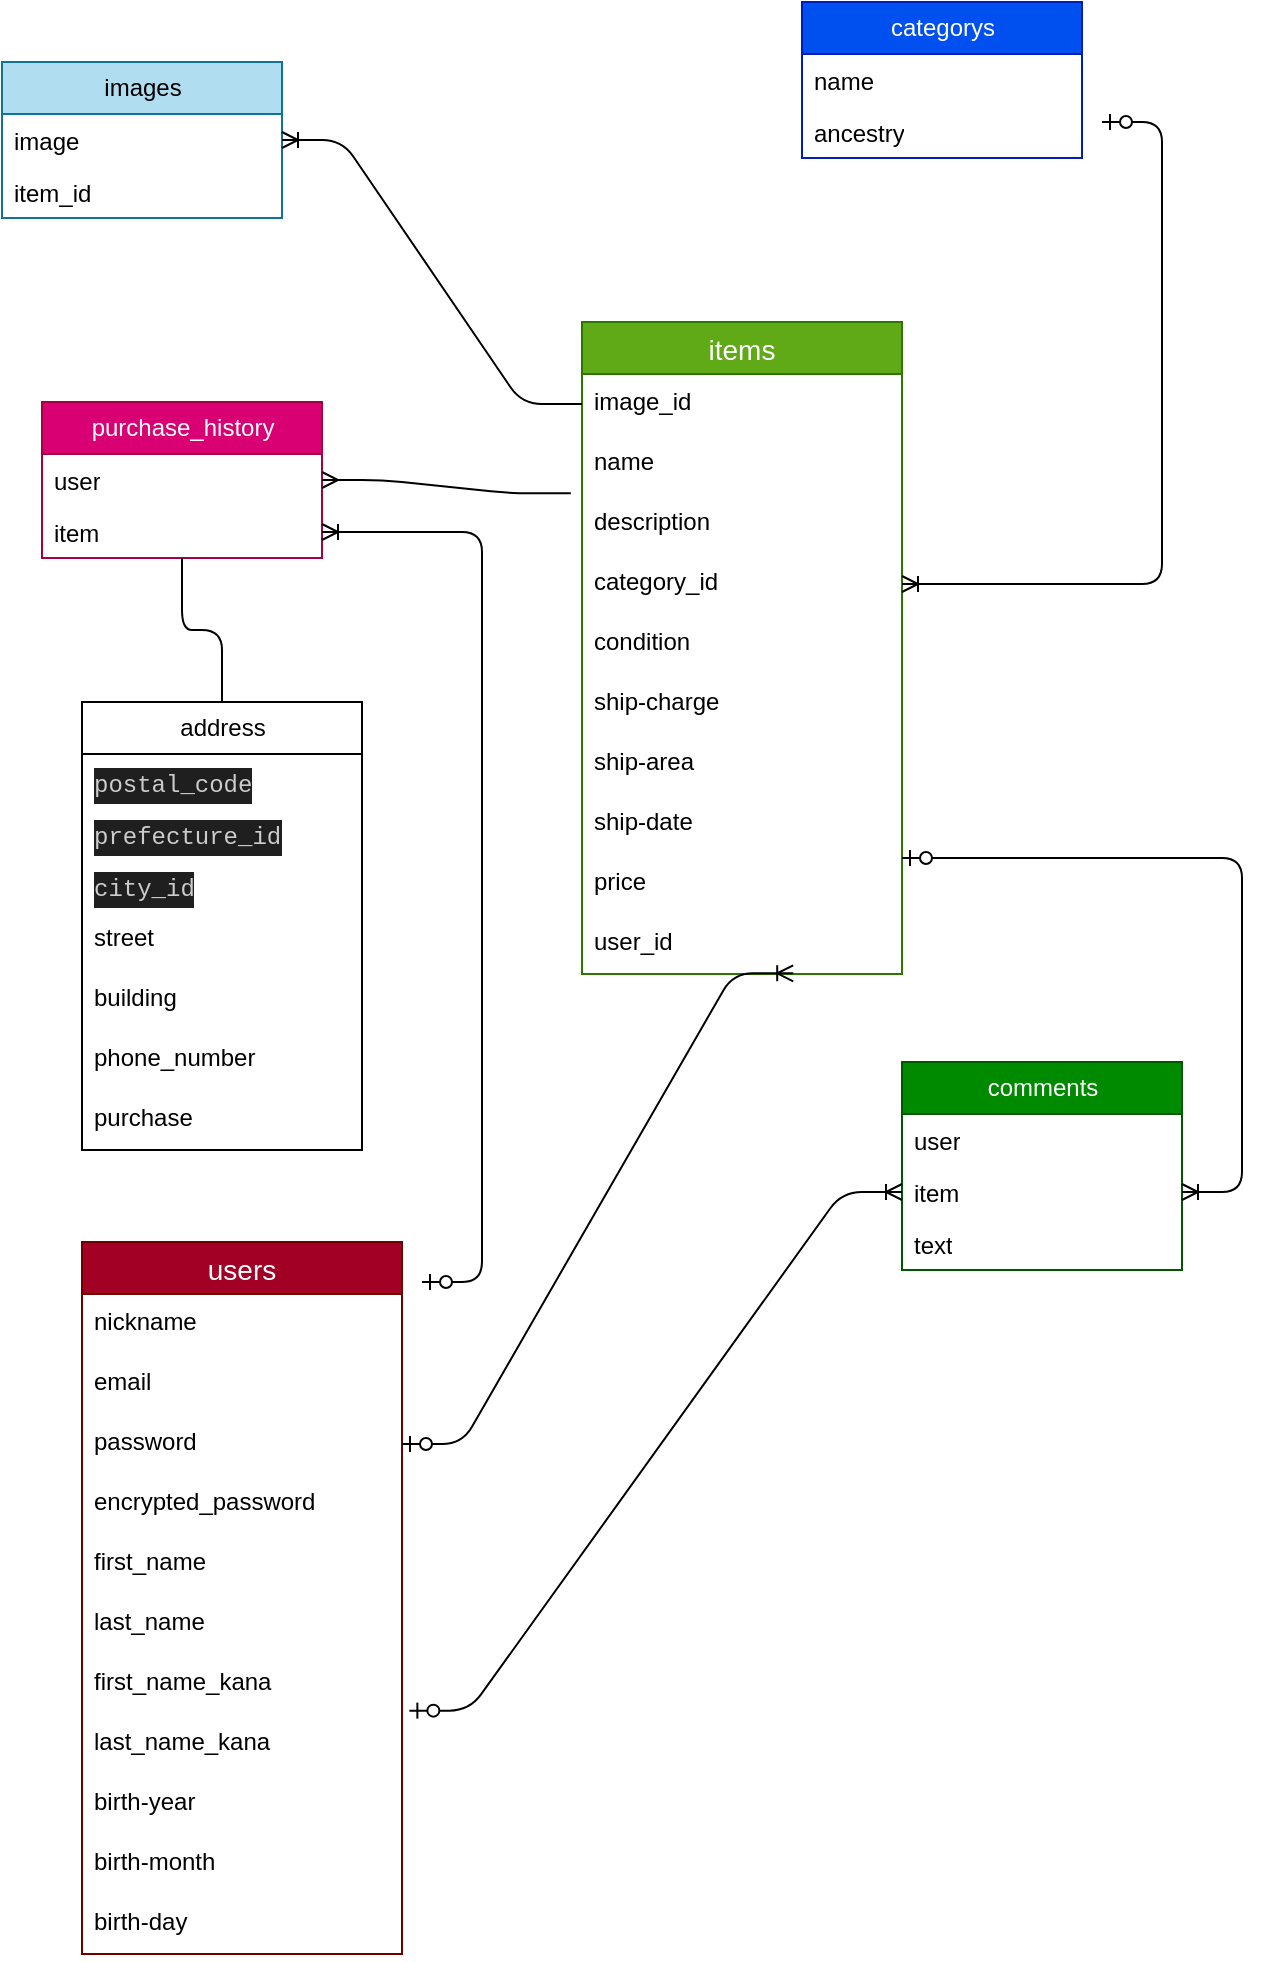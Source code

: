 <mxfile>
    <diagram id="Vv7dR6CVXpSFygwlteGx" name="ページ1">
        <mxGraphModel dx="777" dy="333" grid="1" gridSize="10" guides="1" tooltips="1" connect="1" arrows="1" fold="1" page="1" pageScale="1" pageWidth="827" pageHeight="1169" background="none" math="0" shadow="0">
            <root>
                <mxCell id="0"/>
                <mxCell id="1" parent="0"/>
                <mxCell id="Ws6j8jlH8VWMDLZOuSQh-21" value="images" style="swimlane;fontStyle=0;childLayout=stackLayout;horizontal=1;startSize=26;fillColor=#b1ddf0;horizontalStack=0;resizeParent=1;resizeParentMax=0;resizeLast=0;collapsible=1;marginBottom=0;html=1;strokeColor=#10739e;" vertex="1" parent="1">
                    <mxGeometry x="30" y="80" width="140" height="78" as="geometry"/>
                </mxCell>
                <mxCell id="Ws6j8jlH8VWMDLZOuSQh-22" value="image" style="text;strokeColor=none;fillColor=none;align=left;verticalAlign=top;spacingLeft=4;spacingRight=4;overflow=hidden;rotatable=0;points=[[0,0.5],[1,0.5]];portConstraint=eastwest;whiteSpace=wrap;html=1;" vertex="1" parent="Ws6j8jlH8VWMDLZOuSQh-21">
                    <mxGeometry y="26" width="140" height="26" as="geometry"/>
                </mxCell>
                <mxCell id="Ws6j8jlH8VWMDLZOuSQh-23" value="item_id" style="text;strokeColor=none;fillColor=none;align=left;verticalAlign=top;spacingLeft=4;spacingRight=4;overflow=hidden;rotatable=0;points=[[0,0.5],[1,0.5]];portConstraint=eastwest;whiteSpace=wrap;html=1;" vertex="1" parent="Ws6j8jlH8VWMDLZOuSQh-21">
                    <mxGeometry y="52" width="140" height="26" as="geometry"/>
                </mxCell>
                <mxCell id="Ws6j8jlH8VWMDLZOuSQh-25" value="categorys" style="swimlane;fontStyle=0;childLayout=stackLayout;horizontal=1;startSize=26;fillColor=#0050ef;horizontalStack=0;resizeParent=1;resizeParentMax=0;resizeLast=0;collapsible=1;marginBottom=0;html=1;fontColor=#ffffff;strokeColor=#001DBC;" vertex="1" parent="1">
                    <mxGeometry x="430" y="50" width="140" height="78" as="geometry"/>
                </mxCell>
                <mxCell id="Ws6j8jlH8VWMDLZOuSQh-26" value="name" style="text;strokeColor=none;fillColor=none;align=left;verticalAlign=top;spacingLeft=4;spacingRight=4;overflow=hidden;rotatable=0;points=[[0,0.5],[1,0.5]];portConstraint=eastwest;whiteSpace=wrap;html=1;" vertex="1" parent="Ws6j8jlH8VWMDLZOuSQh-25">
                    <mxGeometry y="26" width="140" height="26" as="geometry"/>
                </mxCell>
                <mxCell id="Ws6j8jlH8VWMDLZOuSQh-27" value="ancestry" style="text;strokeColor=none;fillColor=none;align=left;verticalAlign=top;spacingLeft=4;spacingRight=4;overflow=hidden;rotatable=0;points=[[0,0.5],[1,0.5]];portConstraint=eastwest;whiteSpace=wrap;html=1;" vertex="1" parent="Ws6j8jlH8VWMDLZOuSQh-25">
                    <mxGeometry y="52" width="140" height="26" as="geometry"/>
                </mxCell>
                <mxCell id="Ws6j8jlH8VWMDLZOuSQh-46" style="edgeStyle=none;html=1;endArrow=none;endFill=0;" edge="1" parent="1">
                    <mxGeometry relative="1" as="geometry">
                        <mxPoint x="390" y="80" as="targetPoint"/>
                        <mxPoint x="390" y="80" as="sourcePoint"/>
                    </mxGeometry>
                </mxCell>
                <mxCell id="Ws6j8jlH8VWMDLZOuSQh-37" value="comments" style="swimlane;fontStyle=0;childLayout=stackLayout;horizontal=1;startSize=26;fillColor=#008a00;horizontalStack=0;resizeParent=1;resizeParentMax=0;resizeLast=0;collapsible=1;marginBottom=0;html=1;fontColor=#ffffff;strokeColor=#005700;" vertex="1" parent="1">
                    <mxGeometry x="480" y="580" width="140" height="104" as="geometry"/>
                </mxCell>
                <mxCell id="Ws6j8jlH8VWMDLZOuSQh-38" value="user" style="text;strokeColor=none;fillColor=none;align=left;verticalAlign=top;spacingLeft=4;spacingRight=4;overflow=hidden;rotatable=0;points=[[0,0.5],[1,0.5]];portConstraint=eastwest;whiteSpace=wrap;html=1;" vertex="1" parent="Ws6j8jlH8VWMDLZOuSQh-37">
                    <mxGeometry y="26" width="140" height="26" as="geometry"/>
                </mxCell>
                <mxCell id="Ws6j8jlH8VWMDLZOuSQh-39" value="item" style="text;strokeColor=none;fillColor=none;align=left;verticalAlign=top;spacingLeft=4;spacingRight=4;overflow=hidden;rotatable=0;points=[[0,0.5],[1,0.5]];portConstraint=eastwest;whiteSpace=wrap;html=1;" vertex="1" parent="Ws6j8jlH8VWMDLZOuSQh-37">
                    <mxGeometry y="52" width="140" height="26" as="geometry"/>
                </mxCell>
                <mxCell id="Ws6j8jlH8VWMDLZOuSQh-40" value="text" style="text;strokeColor=none;fillColor=none;align=left;verticalAlign=top;spacingLeft=4;spacingRight=4;overflow=hidden;rotatable=0;points=[[0,0.5],[1,0.5]];portConstraint=eastwest;whiteSpace=wrap;html=1;" vertex="1" parent="Ws6j8jlH8VWMDLZOuSQh-37">
                    <mxGeometry y="78" width="140" height="26" as="geometry"/>
                </mxCell>
                <mxCell id="Ws6j8jlH8VWMDLZOuSQh-41" value="purchase_history" style="swimlane;fontStyle=0;childLayout=stackLayout;horizontal=1;startSize=26;fillColor=#d80073;horizontalStack=0;resizeParent=1;resizeParentMax=0;resizeLast=0;collapsible=1;marginBottom=0;html=1;fontColor=#ffffff;strokeColor=#A50040;" vertex="1" parent="1">
                    <mxGeometry x="50" y="250" width="140" height="78" as="geometry"/>
                </mxCell>
                <mxCell id="Ws6j8jlH8VWMDLZOuSQh-42" value="user" style="text;strokeColor=none;fillColor=none;align=left;verticalAlign=top;spacingLeft=4;spacingRight=4;overflow=hidden;rotatable=0;points=[[0,0.5],[1,0.5]];portConstraint=eastwest;whiteSpace=wrap;html=1;" vertex="1" parent="Ws6j8jlH8VWMDLZOuSQh-41">
                    <mxGeometry y="26" width="140" height="26" as="geometry"/>
                </mxCell>
                <mxCell id="Ws6j8jlH8VWMDLZOuSQh-43" value="item" style="text;strokeColor=none;fillColor=none;align=left;verticalAlign=top;spacingLeft=4;spacingRight=4;overflow=hidden;rotatable=0;points=[[0,0.5],[1,0.5]];portConstraint=eastwest;whiteSpace=wrap;html=1;" vertex="1" parent="Ws6j8jlH8VWMDLZOuSQh-41">
                    <mxGeometry y="52" width="140" height="26" as="geometry"/>
                </mxCell>
                <mxCell id="Ws6j8jlH8VWMDLZOuSQh-91" value="items" style="swimlane;fontStyle=0;childLayout=stackLayout;horizontal=1;startSize=26;horizontalStack=0;resizeParent=1;resizeParentMax=0;resizeLast=0;collapsible=1;marginBottom=0;align=center;fontSize=14;fillColor=#60a917;fontColor=#ffffff;strokeColor=#2D7600;" vertex="1" parent="1">
                    <mxGeometry x="320" y="210" width="160" height="326" as="geometry"/>
                </mxCell>
                <mxCell id="Ws6j8jlH8VWMDLZOuSQh-92" value="image_id" style="text;strokeColor=none;fillColor=none;spacingLeft=4;spacingRight=4;overflow=hidden;rotatable=0;points=[[0,0.5],[1,0.5]];portConstraint=eastwest;fontSize=12;" vertex="1" parent="Ws6j8jlH8VWMDLZOuSQh-91">
                    <mxGeometry y="26" width="160" height="30" as="geometry"/>
                </mxCell>
                <mxCell id="Ws6j8jlH8VWMDLZOuSQh-93" value="name" style="text;strokeColor=none;fillColor=none;spacingLeft=4;spacingRight=4;overflow=hidden;rotatable=0;points=[[0,0.5],[1,0.5]];portConstraint=eastwest;fontSize=12;" vertex="1" parent="Ws6j8jlH8VWMDLZOuSQh-91">
                    <mxGeometry y="56" width="160" height="30" as="geometry"/>
                </mxCell>
                <mxCell id="Ws6j8jlH8VWMDLZOuSQh-94" value="description" style="text;strokeColor=none;fillColor=none;spacingLeft=4;spacingRight=4;overflow=hidden;rotatable=0;points=[[0,0.5],[1,0.5]];portConstraint=eastwest;fontSize=12;" vertex="1" parent="Ws6j8jlH8VWMDLZOuSQh-91">
                    <mxGeometry y="86" width="160" height="30" as="geometry"/>
                </mxCell>
                <mxCell id="Ws6j8jlH8VWMDLZOuSQh-103" value="category_id" style="text;strokeColor=none;fillColor=none;spacingLeft=4;spacingRight=4;overflow=hidden;rotatable=0;points=[[0,0.5],[1,0.5]];portConstraint=eastwest;fontSize=12;" vertex="1" parent="Ws6j8jlH8VWMDLZOuSQh-91">
                    <mxGeometry y="116" width="160" height="30" as="geometry"/>
                </mxCell>
                <mxCell id="Ws6j8jlH8VWMDLZOuSQh-104" value="condition" style="text;strokeColor=none;fillColor=none;spacingLeft=4;spacingRight=4;overflow=hidden;rotatable=0;points=[[0,0.5],[1,0.5]];portConstraint=eastwest;fontSize=12;" vertex="1" parent="Ws6j8jlH8VWMDLZOuSQh-91">
                    <mxGeometry y="146" width="160" height="30" as="geometry"/>
                </mxCell>
                <mxCell id="Ws6j8jlH8VWMDLZOuSQh-105" value="ship-charge" style="text;strokeColor=none;fillColor=none;spacingLeft=4;spacingRight=4;overflow=hidden;rotatable=0;points=[[0,0.5],[1,0.5]];portConstraint=eastwest;fontSize=12;" vertex="1" parent="Ws6j8jlH8VWMDLZOuSQh-91">
                    <mxGeometry y="176" width="160" height="30" as="geometry"/>
                </mxCell>
                <mxCell id="Ws6j8jlH8VWMDLZOuSQh-106" value="ship-area" style="text;strokeColor=none;fillColor=none;spacingLeft=4;spacingRight=4;overflow=hidden;rotatable=0;points=[[0,0.5],[1,0.5]];portConstraint=eastwest;fontSize=12;" vertex="1" parent="Ws6j8jlH8VWMDLZOuSQh-91">
                    <mxGeometry y="206" width="160" height="30" as="geometry"/>
                </mxCell>
                <mxCell id="Ws6j8jlH8VWMDLZOuSQh-107" value="ship-date" style="text;strokeColor=none;fillColor=none;spacingLeft=4;spacingRight=4;overflow=hidden;rotatable=0;points=[[0,0.5],[1,0.5]];portConstraint=eastwest;fontSize=12;" vertex="1" parent="Ws6j8jlH8VWMDLZOuSQh-91">
                    <mxGeometry y="236" width="160" height="30" as="geometry"/>
                </mxCell>
                <mxCell id="Ws6j8jlH8VWMDLZOuSQh-108" value="price" style="text;strokeColor=none;fillColor=none;spacingLeft=4;spacingRight=4;overflow=hidden;rotatable=0;points=[[0,0.5],[1,0.5]];portConstraint=eastwest;fontSize=12;" vertex="1" parent="Ws6j8jlH8VWMDLZOuSQh-91">
                    <mxGeometry y="266" width="160" height="30" as="geometry"/>
                </mxCell>
                <mxCell id="Ws6j8jlH8VWMDLZOuSQh-109" value="user_id" style="text;strokeColor=none;fillColor=none;spacingLeft=4;spacingRight=4;overflow=hidden;rotatable=0;points=[[0,0.5],[1,0.5]];portConstraint=eastwest;fontSize=12;" vertex="1" parent="Ws6j8jlH8VWMDLZOuSQh-91">
                    <mxGeometry y="296" width="160" height="30" as="geometry"/>
                </mxCell>
                <mxCell id="Ws6j8jlH8VWMDLZOuSQh-99" value="users" style="swimlane;fontStyle=0;childLayout=stackLayout;horizontal=1;startSize=26;horizontalStack=0;resizeParent=1;resizeParentMax=0;resizeLast=0;collapsible=1;marginBottom=0;align=center;fontSize=14;fillColor=#a20025;fontColor=#ffffff;strokeColor=#6F0000;" vertex="1" parent="1">
                    <mxGeometry x="70" y="670" width="160" height="356" as="geometry"/>
                </mxCell>
                <mxCell id="Ws6j8jlH8VWMDLZOuSQh-100" value="nickname" style="text;strokeColor=none;fillColor=none;spacingLeft=4;spacingRight=4;overflow=hidden;rotatable=0;points=[[0,0.5],[1,0.5]];portConstraint=eastwest;fontSize=12;" vertex="1" parent="Ws6j8jlH8VWMDLZOuSQh-99">
                    <mxGeometry y="26" width="160" height="30" as="geometry"/>
                </mxCell>
                <mxCell id="Ws6j8jlH8VWMDLZOuSQh-101" value="email" style="text;strokeColor=none;fillColor=none;spacingLeft=4;spacingRight=4;overflow=hidden;rotatable=0;points=[[0,0.5],[1,0.5]];portConstraint=eastwest;fontSize=12;" vertex="1" parent="Ws6j8jlH8VWMDLZOuSQh-99">
                    <mxGeometry y="56" width="160" height="30" as="geometry"/>
                </mxCell>
                <mxCell id="Ws6j8jlH8VWMDLZOuSQh-113" value="password" style="text;strokeColor=none;fillColor=none;spacingLeft=4;spacingRight=4;overflow=hidden;rotatable=0;points=[[0,0.5],[1,0.5]];portConstraint=eastwest;fontSize=12;" vertex="1" parent="Ws6j8jlH8VWMDLZOuSQh-99">
                    <mxGeometry y="86" width="160" height="30" as="geometry"/>
                </mxCell>
                <mxCell id="Ws6j8jlH8VWMDLZOuSQh-115" value="encrypted_password" style="text;strokeColor=none;fillColor=none;spacingLeft=4;spacingRight=4;overflow=hidden;rotatable=0;points=[[0,0.5],[1,0.5]];portConstraint=eastwest;fontSize=12;" vertex="1" parent="Ws6j8jlH8VWMDLZOuSQh-99">
                    <mxGeometry y="116" width="160" height="30" as="geometry"/>
                </mxCell>
                <mxCell id="Ws6j8jlH8VWMDLZOuSQh-116" value="first_name" style="text;strokeColor=none;fillColor=none;spacingLeft=4;spacingRight=4;overflow=hidden;rotatable=0;points=[[0,0.5],[1,0.5]];portConstraint=eastwest;fontSize=12;" vertex="1" parent="Ws6j8jlH8VWMDLZOuSQh-99">
                    <mxGeometry y="146" width="160" height="30" as="geometry"/>
                </mxCell>
                <mxCell id="Ws6j8jlH8VWMDLZOuSQh-119" value="last_name" style="text;strokeColor=none;fillColor=none;spacingLeft=4;spacingRight=4;overflow=hidden;rotatable=0;points=[[0,0.5],[1,0.5]];portConstraint=eastwest;fontSize=12;" vertex="1" parent="Ws6j8jlH8VWMDLZOuSQh-99">
                    <mxGeometry y="176" width="160" height="30" as="geometry"/>
                </mxCell>
                <mxCell id="Ws6j8jlH8VWMDLZOuSQh-102" value="first_name_kana" style="text;strokeColor=none;fillColor=none;spacingLeft=4;spacingRight=4;overflow=hidden;rotatable=0;points=[[0,0.5],[1,0.5]];portConstraint=eastwest;fontSize=12;" vertex="1" parent="Ws6j8jlH8VWMDLZOuSQh-99">
                    <mxGeometry y="206" width="160" height="30" as="geometry"/>
                </mxCell>
                <mxCell id="Ws6j8jlH8VWMDLZOuSQh-120" value="last_name_kana" style="text;strokeColor=none;fillColor=none;spacingLeft=4;spacingRight=4;overflow=hidden;rotatable=0;points=[[0,0.5],[1,0.5]];portConstraint=eastwest;fontSize=12;" vertex="1" parent="Ws6j8jlH8VWMDLZOuSQh-99">
                    <mxGeometry y="236" width="160" height="30" as="geometry"/>
                </mxCell>
                <mxCell id="Ws6j8jlH8VWMDLZOuSQh-118" value="birth-year" style="text;strokeColor=none;fillColor=none;spacingLeft=4;spacingRight=4;overflow=hidden;rotatable=0;points=[[0,0.5],[1,0.5]];portConstraint=eastwest;fontSize=12;" vertex="1" parent="Ws6j8jlH8VWMDLZOuSQh-99">
                    <mxGeometry y="266" width="160" height="30" as="geometry"/>
                </mxCell>
                <mxCell id="Ws6j8jlH8VWMDLZOuSQh-117" value="birth-month" style="text;strokeColor=none;fillColor=none;spacingLeft=4;spacingRight=4;overflow=hidden;rotatable=0;points=[[0,0.5],[1,0.5]];portConstraint=eastwest;fontSize=12;" vertex="1" parent="Ws6j8jlH8VWMDLZOuSQh-99">
                    <mxGeometry y="296" width="160" height="30" as="geometry"/>
                </mxCell>
                <mxCell id="Ws6j8jlH8VWMDLZOuSQh-114" value="birth-day" style="text;strokeColor=none;fillColor=none;spacingLeft=4;spacingRight=4;overflow=hidden;rotatable=0;points=[[0,0.5],[1,0.5]];portConstraint=eastwest;fontSize=12;" vertex="1" parent="Ws6j8jlH8VWMDLZOuSQh-99">
                    <mxGeometry y="326" width="160" height="30" as="geometry"/>
                </mxCell>
                <mxCell id="Ws6j8jlH8VWMDLZOuSQh-126" value="" style="edgeStyle=entityRelationEdgeStyle;fontSize=12;html=1;endArrow=ERoneToMany;startArrow=ERzeroToOne;" edge="1" parent="1" target="Ws6j8jlH8VWMDLZOuSQh-103">
                    <mxGeometry width="100" height="100" relative="1" as="geometry">
                        <mxPoint x="580" y="110" as="sourcePoint"/>
                        <mxPoint x="330" y="470" as="targetPoint"/>
                    </mxGeometry>
                </mxCell>
                <mxCell id="Ws6j8jlH8VWMDLZOuSQh-131" value="" style="edgeStyle=entityRelationEdgeStyle;fontSize=12;html=1;endArrow=ERoneToMany;" edge="1" parent="1" source="Ws6j8jlH8VWMDLZOuSQh-92" target="Ws6j8jlH8VWMDLZOuSQh-22">
                    <mxGeometry width="100" height="100" relative="1" as="geometry">
                        <mxPoint x="230" y="320" as="sourcePoint"/>
                        <mxPoint x="330" y="220" as="targetPoint"/>
                    </mxGeometry>
                </mxCell>
                <mxCell id="Ws6j8jlH8VWMDLZOuSQh-136" value="" style="edgeStyle=entityRelationEdgeStyle;fontSize=12;html=1;endArrow=ERoneToMany;startArrow=ERzeroToOne;entryX=1;entryY=0.5;entryDx=0;entryDy=0;" edge="1" parent="1" target="Ws6j8jlH8VWMDLZOuSQh-43">
                    <mxGeometry width="100" height="100" relative="1" as="geometry">
                        <mxPoint x="240" y="690" as="sourcePoint"/>
                        <mxPoint x="330" y="410" as="targetPoint"/>
                    </mxGeometry>
                </mxCell>
                <mxCell id="Ws6j8jlH8VWMDLZOuSQh-137" value="" style="edgeStyle=entityRelationEdgeStyle;fontSize=12;html=1;endArrow=ERoneToMany;startArrow=ERzeroToOne;entryX=0.66;entryY=0.989;entryDx=0;entryDy=0;entryPerimeter=0;exitX=1;exitY=0.5;exitDx=0;exitDy=0;" edge="1" parent="1" source="Ws6j8jlH8VWMDLZOuSQh-113" target="Ws6j8jlH8VWMDLZOuSQh-109">
                    <mxGeometry width="100" height="100" relative="1" as="geometry">
                        <mxPoint x="230" y="720" as="sourcePoint"/>
                        <mxPoint x="330" y="540" as="targetPoint"/>
                    </mxGeometry>
                </mxCell>
                <mxCell id="Ws6j8jlH8VWMDLZOuSQh-139" value="" style="edgeStyle=entityRelationEdgeStyle;fontSize=12;html=1;endArrow=ERoneToMany;startArrow=ERzeroToOne;exitX=1.023;exitY=-0.056;exitDx=0;exitDy=0;exitPerimeter=0;entryX=0;entryY=0.5;entryDx=0;entryDy=0;" edge="1" parent="1" source="Ws6j8jlH8VWMDLZOuSQh-120" target="Ws6j8jlH8VWMDLZOuSQh-39">
                    <mxGeometry width="100" height="100" relative="1" as="geometry">
                        <mxPoint x="230" y="824" as="sourcePoint"/>
                        <mxPoint x="480" y="684" as="targetPoint"/>
                    </mxGeometry>
                </mxCell>
                <mxCell id="Ws6j8jlH8VWMDLZOuSQh-140" value="" style="edgeStyle=entityRelationEdgeStyle;fontSize=12;html=1;endArrow=ERoneToMany;startArrow=ERzeroToOne;" edge="1" parent="1" target="Ws6j8jlH8VWMDLZOuSQh-39">
                    <mxGeometry width="100" height="100" relative="1" as="geometry">
                        <mxPoint x="480" y="478" as="sourcePoint"/>
                        <mxPoint x="580" y="378" as="targetPoint"/>
                    </mxGeometry>
                </mxCell>
                <mxCell id="Ws6j8jlH8VWMDLZOuSQh-159" style="edgeStyle=orthogonalEdgeStyle;html=1;endArrow=none;endFill=0;" edge="1" parent="1" source="Ws6j8jlH8VWMDLZOuSQh-146" target="Ws6j8jlH8VWMDLZOuSQh-41">
                    <mxGeometry relative="1" as="geometry"/>
                </mxCell>
                <mxCell id="Ws6j8jlH8VWMDLZOuSQh-146" value="address" style="swimlane;fontStyle=0;childLayout=stackLayout;horizontal=1;startSize=26;fillColor=none;horizontalStack=0;resizeParent=1;resizeParentMax=0;resizeLast=0;collapsible=1;marginBottom=0;html=1;" vertex="1" parent="1">
                    <mxGeometry x="70" y="400" width="140" height="224" as="geometry"/>
                </mxCell>
                <mxCell id="Ws6j8jlH8VWMDLZOuSQh-147" value="&lt;div style=&quot;color: rgb(204, 204, 204); background-color: rgb(31, 31, 31); font-family: Menlo, Monaco, &amp;quot;Courier New&amp;quot;, monospace; line-height: 18px;&quot;&gt;postal_code&lt;/div&gt;" style="text;strokeColor=none;fillColor=none;align=left;verticalAlign=top;spacingLeft=4;spacingRight=4;overflow=hidden;rotatable=0;points=[[0,0.5],[1,0.5]];portConstraint=eastwest;whiteSpace=wrap;html=1;" vertex="1" parent="Ws6j8jlH8VWMDLZOuSQh-146">
                    <mxGeometry y="26" width="140" height="26" as="geometry"/>
                </mxCell>
                <mxCell id="Ws6j8jlH8VWMDLZOuSQh-148" value="&lt;div style=&quot;color: rgb(204, 204, 204); background-color: rgb(31, 31, 31); font-family: Menlo, Monaco, &amp;quot;Courier New&amp;quot;, monospace; line-height: 18px;&quot;&gt;prefecture_id &lt;/div&gt;" style="text;strokeColor=none;fillColor=none;align=left;verticalAlign=top;spacingLeft=4;spacingRight=4;overflow=hidden;rotatable=0;points=[[0,0.5],[1,0.5]];portConstraint=eastwest;whiteSpace=wrap;html=1;" vertex="1" parent="Ws6j8jlH8VWMDLZOuSQh-146">
                    <mxGeometry y="52" width="140" height="26" as="geometry"/>
                </mxCell>
                <mxCell id="Ws6j8jlH8VWMDLZOuSQh-149" value="&lt;div style=&quot;color: rgb(204, 204, 204); background-color: rgb(31, 31, 31); font-family: Menlo, Monaco, &amp;quot;Courier New&amp;quot;, monospace; line-height: 18px;&quot;&gt;city_id &lt;/div&gt;" style="text;strokeColor=none;fillColor=none;align=left;verticalAlign=top;spacingLeft=4;spacingRight=4;overflow=hidden;rotatable=0;points=[[0,0.5],[1,0.5]];portConstraint=eastwest;whiteSpace=wrap;html=1;" vertex="1" parent="Ws6j8jlH8VWMDLZOuSQh-146">
                    <mxGeometry y="78" width="140" height="26" as="geometry"/>
                </mxCell>
                <mxCell id="Ws6j8jlH8VWMDLZOuSQh-150" value="street" style="text;strokeColor=none;fillColor=none;spacingLeft=4;spacingRight=4;overflow=hidden;rotatable=0;points=[[0,0.5],[1,0.5]];portConstraint=eastwest;fontSize=12;" vertex="1" parent="Ws6j8jlH8VWMDLZOuSQh-146">
                    <mxGeometry y="104" width="140" height="30" as="geometry"/>
                </mxCell>
                <mxCell id="Ws6j8jlH8VWMDLZOuSQh-151" value="building" style="text;strokeColor=none;fillColor=none;spacingLeft=4;spacingRight=4;overflow=hidden;rotatable=0;points=[[0,0.5],[1,0.5]];portConstraint=eastwest;fontSize=12;" vertex="1" parent="Ws6j8jlH8VWMDLZOuSQh-146">
                    <mxGeometry y="134" width="140" height="30" as="geometry"/>
                </mxCell>
                <mxCell id="Ws6j8jlH8VWMDLZOuSQh-152" value="phone_number" style="text;strokeColor=none;fillColor=none;spacingLeft=4;spacingRight=4;overflow=hidden;rotatable=0;points=[[0,0.5],[1,0.5]];portConstraint=eastwest;fontSize=12;" vertex="1" parent="Ws6j8jlH8VWMDLZOuSQh-146">
                    <mxGeometry y="164" width="140" height="30" as="geometry"/>
                </mxCell>
                <mxCell id="Ws6j8jlH8VWMDLZOuSQh-153" value="purchase" style="text;strokeColor=none;fillColor=none;spacingLeft=4;spacingRight=4;overflow=hidden;rotatable=0;points=[[0,0.5],[1,0.5]];portConstraint=eastwest;fontSize=12;" vertex="1" parent="Ws6j8jlH8VWMDLZOuSQh-146">
                    <mxGeometry y="194" width="140" height="30" as="geometry"/>
                </mxCell>
                <mxCell id="Ws6j8jlH8VWMDLZOuSQh-157" value="" style="edgeStyle=entityRelationEdgeStyle;fontSize=12;html=1;endArrow=ERmany;entryX=1;entryY=0.5;entryDx=0;entryDy=0;exitX=-0.035;exitY=-0.011;exitDx=0;exitDy=0;exitPerimeter=0;" edge="1" parent="1" source="Ws6j8jlH8VWMDLZOuSQh-94" target="Ws6j8jlH8VWMDLZOuSQh-42">
                    <mxGeometry width="100" height="100" relative="1" as="geometry">
                        <mxPoint x="60" y="400" as="sourcePoint"/>
                        <mxPoint x="160" y="300" as="targetPoint"/>
                    </mxGeometry>
                </mxCell>
            </root>
        </mxGraphModel>
    </diagram>
</mxfile>